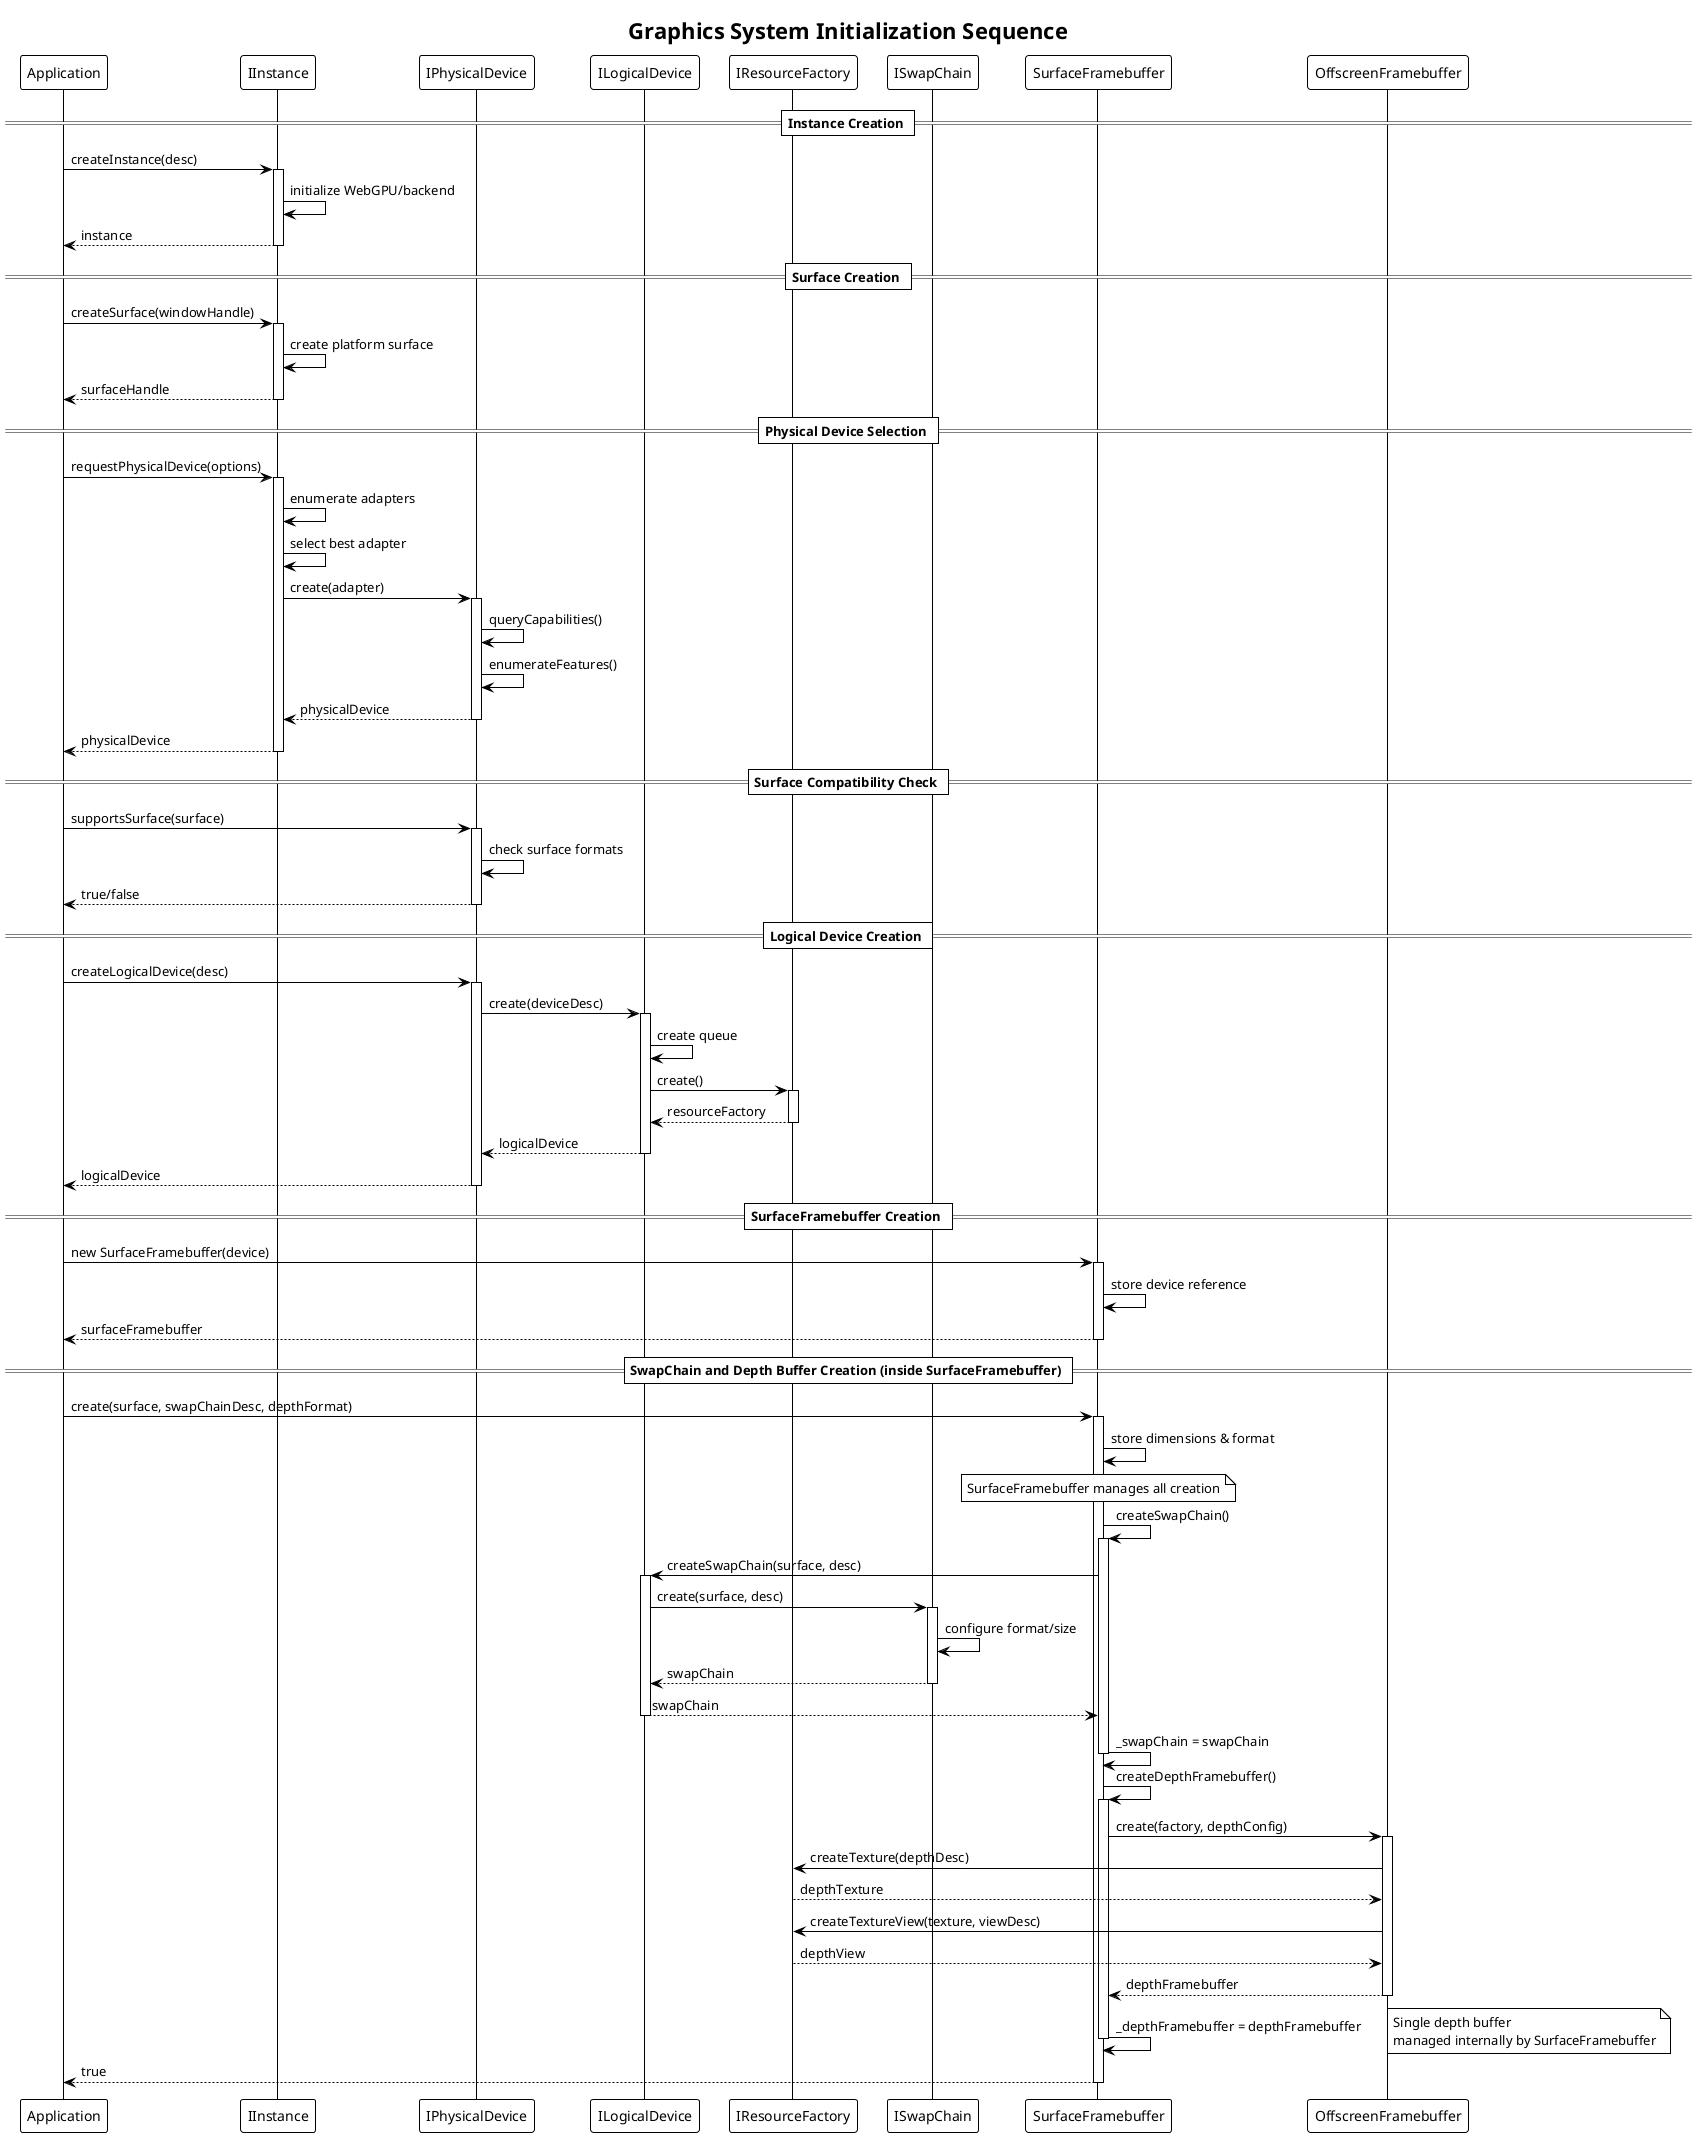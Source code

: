 @startuml initialization_sequence
!theme plain
title Graphics System Initialization Sequence

participant "Application" as App
participant "IInstance" as Instance
participant "IPhysicalDevice" as PhysDev
participant "ILogicalDevice" as LogDev
participant "IResourceFactory" as Factory
participant "ISwapChain" as SwapChain
participant "SurfaceFramebuffer" as SurfaceFB
participant "OffscreenFramebuffer" as OffscreenFB

== Instance Creation ==
App -> Instance: createInstance(desc)
activate Instance
Instance -> Instance: initialize WebGPU/backend
Instance --> App: instance
deactivate Instance

== Surface Creation ==
App -> Instance: createSurface(windowHandle)
activate Instance
Instance -> Instance: create platform surface
Instance --> App: surfaceHandle
deactivate Instance

== Physical Device Selection ==
App -> Instance: requestPhysicalDevice(options)
activate Instance
Instance -> Instance: enumerate adapters
Instance -> Instance: select best adapter
Instance -> PhysDev: create(adapter)
activate PhysDev
PhysDev -> PhysDev: queryCapabilities()
PhysDev -> PhysDev: enumerateFeatures()
PhysDev --> Instance: physicalDevice
deactivate PhysDev
Instance --> App: physicalDevice
deactivate Instance

== Surface Compatibility Check ==
App -> PhysDev: supportsSurface(surface)
activate PhysDev
PhysDev -> PhysDev: check surface formats
PhysDev --> App: true/false
deactivate PhysDev

== Logical Device Creation ==
App -> PhysDev: createLogicalDevice(desc)
activate PhysDev
PhysDev -> LogDev: create(deviceDesc)
activate LogDev
LogDev -> LogDev: create queue
LogDev -> Factory: create()
activate Factory
Factory --> LogDev: resourceFactory
deactivate Factory
LogDev --> PhysDev: logicalDevice
deactivate LogDev
PhysDev --> App: logicalDevice
deactivate PhysDev

== SurfaceFramebuffer Creation ==
App -> SurfaceFB: new SurfaceFramebuffer(device)
activate SurfaceFB
SurfaceFB -> SurfaceFB: store device reference
SurfaceFB --> App: surfaceFramebuffer
deactivate SurfaceFB

== SwapChain and Depth Buffer Creation (inside SurfaceFramebuffer) ==
App -> SurfaceFB: create(surface, swapChainDesc, depthFormat)
activate SurfaceFB
SurfaceFB -> SurfaceFB: store dimensions & format

note over SurfaceFB: SurfaceFramebuffer manages all creation

SurfaceFB -> SurfaceFB: createSwapChain()
activate SurfaceFB
    SurfaceFB -> LogDev: createSwapChain(surface, desc)
    activate LogDev
    LogDev -> SwapChain: create(surface, desc)
    activate SwapChain
    SwapChain -> SwapChain: configure format/size
    SwapChain --> LogDev: swapChain
    deactivate SwapChain
    LogDev --> SurfaceFB: swapChain
    deactivate LogDev
    SurfaceFB -> SurfaceFB: _swapChain = swapChain
deactivate SurfaceFB

SurfaceFB -> SurfaceFB: createDepthFramebuffer()
activate SurfaceFB
    SurfaceFB -> OffscreenFB: create(factory, depthConfig)
    activate OffscreenFB
    OffscreenFB -> Factory: createTexture(depthDesc)
    Factory --> OffscreenFB: depthTexture
    OffscreenFB -> Factory: createTextureView(texture, viewDesc)
    Factory --> OffscreenFB: depthView
    OffscreenFB --> SurfaceFB: depthFramebuffer
    deactivate OffscreenFB
    SurfaceFB -> SurfaceFB: _depthFramebuffer = depthFramebuffer
    note right: Single depth buffer\nmanaged internally by SurfaceFramebuffer
deactivate SurfaceFB

SurfaceFB --> App: true
deactivate SurfaceFB

@enduml

@startuml resource_creation_sequence
!theme plain
title Resource Creation Sequence

participant "Application" as App
participant "ILogicalDevice" as LogDev
participant "IResourceFactory" as Factory
participant "WebGPUBuffer" as Buffer
participant "WebGPUTexture" as Texture
participant "WebGPUShaderModule" as Shader
participant "WebGPURenderPipeline" as Pipeline

== Get Resource Factory ==
App -> LogDev: getResourceFactory()
LogDev --> App: factory

== Buffer Creation ==
App -> Factory: createBuffer(bufferDesc)
activate Factory
note right of Factory
  BufferDesc {
    size: 1024
    usage: Vertex | CopyDst
    mappedAtCreation: true
    debugName: "VertexBuffer"
  }
end note
Factory -> Buffer: create(desc, wgpuDevice)
activate Buffer
Buffer -> Buffer: wgpuDeviceCreateBuffer()
Buffer -> Buffer: validate size > 0
Buffer --> Factory: buffer
deactivate Buffer
Factory --> App: buffer
deactivate Factory

== Texture Creation ==
App -> Factory: createTexture(textureDesc)
activate Factory
note right of Factory
  TextureDesc {
    width: 800, height: 600
    format: Depth24Plus
    usage: RenderAttachment
    dimension: D2
  }
end note
Factory -> Texture: create(desc, wgpuDevice)
activate Texture
Texture -> Texture: convertFormat()
Texture -> Texture: wgpuDeviceCreateTexture()
Texture --> Factory: texture
deactivate Texture
Factory --> App: texture
deactivate Factory

== Shader Module Creation ==
App -> Factory: createShaderModule(shaderDesc)
activate Factory
note right of Factory
  ShaderModuleDesc {
    code: "WGSL code"
    stage: Vertex
    entryPoint: "main"
  }
end note
Factory -> Shader: create(desc)
activate Shader
Shader -> Shader: createShaderModule(wgpuDevice)
Shader -> Shader: wgpuDeviceCreateShaderModule()
Shader --> Factory: shader
deactivate Shader
Factory --> App: shader
deactivate Factory

== Render Pipeline Creation ==
App -> Factory: createRenderPipeline(pipelineDesc)
activate Factory
note right of Factory
  RenderPipelineDesc {
    vertex: vertexShader
    fragment: fragmentShader
    depthStencil.format: Depth24Plus
    depthStencil.depthWriteEnabled: true
    depthStencil.depthCompare: Less
    colorTargets[0].format: BGRA8Unorm
  }
end note
Factory -> Pipeline: create(desc, wgpuDevice)
activate Pipeline
Pipeline -> Pipeline: setupVertexState()
Pipeline -> Pipeline: setupFragmentState()
Pipeline -> Pipeline: setupDepthStencilState()
Pipeline -> Pipeline: wgpuDeviceCreateRenderPipeline()
Pipeline --> Factory: pipeline
deactivate Pipeline
Factory --> App: pipeline
deactivate Factory

@enduml

@startuml render_frame_sequence
!theme plain
title Frame Rendering Sequence

participant "Application" as App
participant "SurfaceFramebuffer" as SurfaceFB
participant "ISwapChain" as SwapChain
participant "ILogicalDevice" as LogDev
participant "ICommandEncoder" as CmdEnc
participant "IRenderPassEncoder" as RenderPass
participant "IQueue" as Queue
participant "RenderPassConfig" as Config

== Frame Start ==
App -> SurfaceFB: acquireNextImage()
activate SurfaceFB
SurfaceFB -> SwapChain: getCurrentTextureView()
activate SwapChain
SwapChain -> SwapChain: wgpuSurfaceGetCurrentTexture()
SwapChain -> SwapChain: wgpuTextureCreateView()
SwapChain --> SurfaceFB: textureView
deactivate SwapChain
SurfaceFB --> App: true
deactivate SurfaceFB

== Command Recording ==
App -> LogDev: createCommandEncoder()
activate LogDev
LogDev -> CmdEnc: create()
activate CmdEnc
CmdEnc --> LogDev: encoder
deactivate CmdEnc
LogDev --> App: encoder
deactivate LogDev

== Configure Render Pass ==
App -> Config: makeDescriptor(surfaceFramebuffer)
activate Config
Config -> SurfaceFB: getColorAttachment(0)
SurfaceFB --> Config: colorView
Config -> SurfaceFB: getDepthStencilAttachment()
SurfaceFB --> Config: depthView
Config -> Config: build RenderPassDesc
note right of Config
  RenderPassDesc {
    colorAttachments[0] {
      view: colorView
      loadOp: Clear
      storeOp: Store
      clearValue: {0, 0, 0, 1}
    }
    depthStencilAttachment {
      view: depthView
      depthLoadOp: Clear
      depthStoreOp: Store
      depthClearValue: 1.0
    }
  }
end note
Config --> App: renderPassDesc
deactivate Config

== Begin Render Pass ==
App -> CmdEnc: beginRenderPass(renderPassDesc)
activate CmdEnc
CmdEnc -> RenderPass: create(desc)
activate RenderPass
RenderPass -> RenderPass: wgpuCommandEncoderBeginRenderPass()
RenderPass --> CmdEnc: renderPass
deactivate RenderPass
CmdEnc --> App: renderPass
deactivate CmdEnc

== Draw Commands ==
App -> RenderPass: setPipeline(pipeline)
activate RenderPass
RenderPass -> RenderPass: wgpuRenderPassEncoderSetPipeline()
deactivate RenderPass

App -> RenderPass: setVertexBuffer(0, buffer, 0)
activate RenderPass
RenderPass -> RenderPass: wgpuRenderPassEncoderSetVertexBuffer()
deactivate RenderPass

App -> RenderPass: draw(3, 1, 0, 0)
activate RenderPass
note right of RenderPass
  draw(
    vertexCount: 3,
    instanceCount: 1,
    firstVertex: 0,
    firstInstance: 0
  )
end note
RenderPass -> RenderPass: wgpuRenderPassEncoderDraw()
deactivate RenderPass

== End Render Pass ==
App -> RenderPass: end()
activate RenderPass
RenderPass -> RenderPass: wgpuRenderPassEncoderEnd()
RenderPass --> App: void
deactivate RenderPass

== Submit Commands ==
App -> CmdEnc: finish()
activate CmdEnc
CmdEnc -> CmdEnc: wgpuCommandEncoderFinish()
CmdEnc --> App: commandBuffer
deactivate CmdEnc

App -> Queue: submit(commandBuffer)
activate Queue
Queue -> Queue: wgpuQueueSubmit()
Queue --> App: void
deactivate Queue

== Present Frame ==
App -> SurfaceFB: present()
activate SurfaceFB
SurfaceFB -> SwapChain: present()
activate SwapChain
SwapChain -> SwapChain: wgpuSurfacePresent()
SwapChain --> SurfaceFB: void
deactivate SwapChain
SurfaceFB --> App: void
deactivate SurfaceFB

@enduml

@startuml format_conversion_sequence
!theme plain
title Texture Format Conversion Sequence

participant "Application" as App
participant "WebGPUResourceFactory" as Factory
participant "WebGPUConverters" as Conv
participant "WebGPUTexture" as Texture
participant "WebGPURenderPipeline" as Pipeline

== Texture Creation with Format ==
App -> Factory: createTexture(desc)
activate Factory
note right of Factory
  TextureDesc {
    format: Depth24Plus
  }
end note
Factory -> Conv: convertTextureFormat(Depth24Plus)
activate Conv
Conv -> Conv: switch(format)
Conv -> Conv: case Depth24Plus
Conv --> Factory: WGPUTextureFormat_Depth24Plus
deactivate Conv

Factory -> Texture: create with WGPUTextureFormat
activate Texture
Texture --> Factory: texture
deactivate Texture
Factory --> App: texture
deactivate Factory

== Pipeline Creation with Depth Format ==
App -> Factory: createRenderPipeline(desc)
activate Factory
note right of Factory
  RenderPipelineDesc {
    depthStencil {
      format: Depth32Float
      depthWriteEnabled: true
      depthCompare: Less
    }
  }
end note

Factory -> Pipeline: create(desc, device)
activate Pipeline
Pipeline -> Conv: convertTextureFormat(Depth32Float)
activate Conv
Conv -> Conv: switch(format)
Conv -> Conv: case Depth32Float
Conv --> Pipeline: WGPUTextureFormat_Depth32Float
deactivate Conv

Pipeline -> Pipeline: depthStencil.format = WGPUTextureFormat_Depth32Float
Pipeline --> Factory: pipeline
deactivate Pipeline
Factory --> App: pipeline
deactivate Factory

== Unsupported Format Fallback ==
App -> Factory: createTexture(desc)
activate Factory
note right of Factory
  TextureDesc {
    format: R16Unorm
  }
end note
Factory -> Conv: convertTextureFormat(R16Unorm)
activate Conv
Conv -> Conv: switch(format)
Conv -> Conv: case R16Unorm
Conv -> Conv: LOG_WARNING("R16Unorm not supported, using R16Float")
Conv --> Factory: WGPUTextureFormat_R16Float
deactivate Conv

Factory -> Texture: create with fallback format
activate Texture
Texture --> Factory: texture
deactivate Texture
Factory --> App: texture
deactivate Factory

== BC Compressed Format ==
App -> Factory: createTexture(desc)
activate Factory
note right of Factory
  TextureDesc {
    format: BC7RGBAUnorm
  }
end note
Factory -> Conv: convertTextureFormat(BC7RGBAUnorm)
activate Conv
Conv -> Conv: switch(format)
Conv -> Conv: case BC7RGBAUnorm
Conv --> Factory: WGPUTextureFormat_BC7RGBAUnorm
deactivate Conv

Factory -> Texture: create with BC format
activate Texture
Texture --> Factory: texture
deactivate Texture
Factory --> App: texture
deactivate Factory

@enduml

@startuml error_handling_sequence
!theme plain
title Error Handling and Validation Sequence

participant "Application" as App
participant "WebGPUResourceFactory" as Factory
participant "WebGPUBuffer" as Buffer
participant "WebGPURenderPipeline" as Pipeline
participant "Logger" as Log

== Buffer Size Validation ==
App -> Factory: createBuffer(desc)
activate Factory
note right of Factory
  BufferDesc {
    size: 0  // Invalid!
    usage: Vertex
  }
end note

Factory -> Factory: check desc.size == 0
Factory -> Log: LOG_WARNING("Cannot create buffer with size 0")
activate Log
Log --> Factory: logged
deactivate Log
Factory --> App: nullptr
deactivate Factory

== Device Lost Error ==
App -> Factory: createTexture(desc)
activate Factory
Factory -> Factory: _logicalDevice.lock()
Factory -> Factory: device == nullptr
Factory -> Log: LOG_ERROR("Cannot create texture without device")
activate Log
Log --> Factory: logged
deactivate Log
Factory --> App: nullptr
deactivate Factory

== Pipeline Format Mismatch ==
App -> Pipeline: create(desc, device)
activate Pipeline
note right of Pipeline
  Pipeline depth format: None
  RenderPass depth format: Depth24Plus
  MISMATCH!
end note

Pipeline -> Pipeline: wgpuDeviceCreateRenderPipeline()
Pipeline -> Log: Validation Error (from WebGPU)
activate Log
note right of Log
  "Render pipeline targets incompatible with render pass
   Incompatible depth-stencil attachment format:
   RenderPass uses Depth24Plus
   RenderPipeline uses None"
end note
Log --> Pipeline: logged
deactivate Log
Pipeline --> App: pipeline (but will fail at draw time)
deactivate Pipeline

== String View Assignment Fix ==
App -> Factory: createTexture(desc)
activate Factory
note right of Factory
  TextureDesc {
    label: "MyTexture"
  }
end note

Factory -> Factory: textureDesc.label = WGPUStringView{desc.label.data(), desc.label.length()}
note right of Factory
  Fixed: Was using c_str() directly
  Now: Proper WGPUStringView construction
end note
Factory --> App: texture
deactivate Factory

@enduml